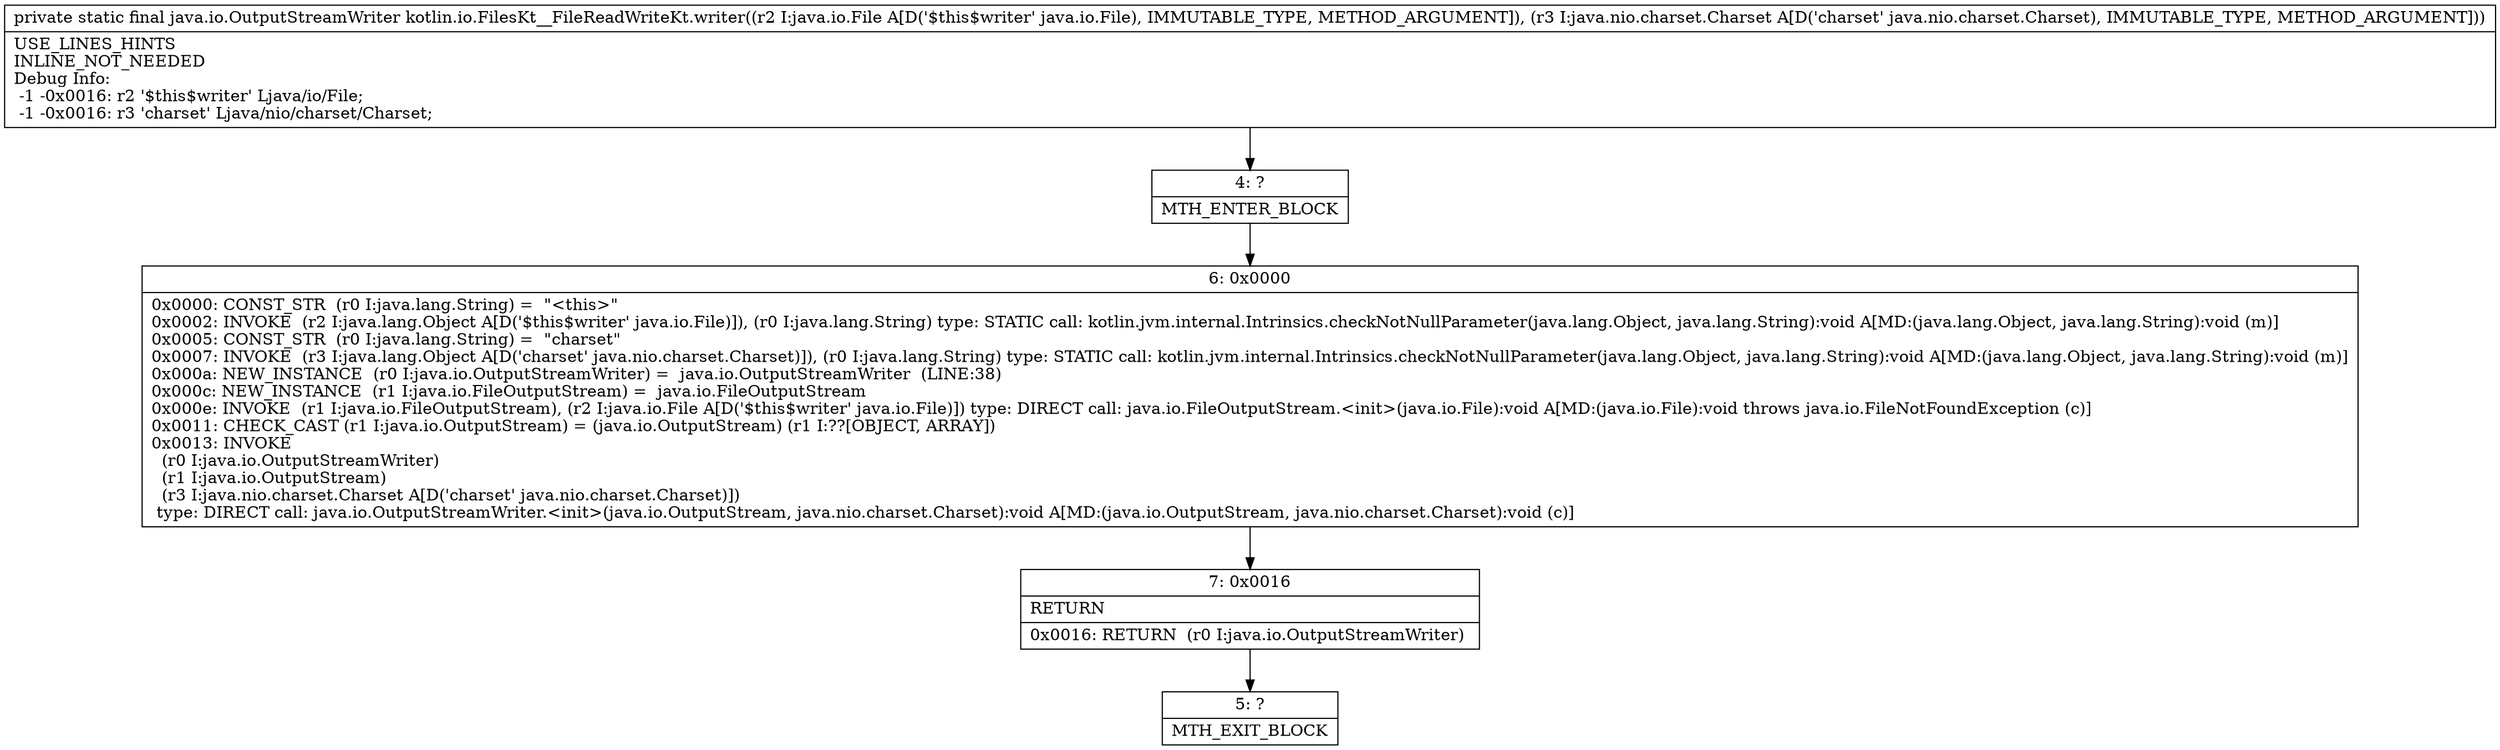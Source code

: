 digraph "CFG forkotlin.io.FilesKt__FileReadWriteKt.writer(Ljava\/io\/File;Ljava\/nio\/charset\/Charset;)Ljava\/io\/OutputStreamWriter;" {
Node_4 [shape=record,label="{4\:\ ?|MTH_ENTER_BLOCK\l}"];
Node_6 [shape=record,label="{6\:\ 0x0000|0x0000: CONST_STR  (r0 I:java.lang.String) =  \"\<this\>\" \l0x0002: INVOKE  (r2 I:java.lang.Object A[D('$this$writer' java.io.File)]), (r0 I:java.lang.String) type: STATIC call: kotlin.jvm.internal.Intrinsics.checkNotNullParameter(java.lang.Object, java.lang.String):void A[MD:(java.lang.Object, java.lang.String):void (m)]\l0x0005: CONST_STR  (r0 I:java.lang.String) =  \"charset\" \l0x0007: INVOKE  (r3 I:java.lang.Object A[D('charset' java.nio.charset.Charset)]), (r0 I:java.lang.String) type: STATIC call: kotlin.jvm.internal.Intrinsics.checkNotNullParameter(java.lang.Object, java.lang.String):void A[MD:(java.lang.Object, java.lang.String):void (m)]\l0x000a: NEW_INSTANCE  (r0 I:java.io.OutputStreamWriter) =  java.io.OutputStreamWriter  (LINE:38)\l0x000c: NEW_INSTANCE  (r1 I:java.io.FileOutputStream) =  java.io.FileOutputStream \l0x000e: INVOKE  (r1 I:java.io.FileOutputStream), (r2 I:java.io.File A[D('$this$writer' java.io.File)]) type: DIRECT call: java.io.FileOutputStream.\<init\>(java.io.File):void A[MD:(java.io.File):void throws java.io.FileNotFoundException (c)]\l0x0011: CHECK_CAST (r1 I:java.io.OutputStream) = (java.io.OutputStream) (r1 I:??[OBJECT, ARRAY]) \l0x0013: INVOKE  \l  (r0 I:java.io.OutputStreamWriter)\l  (r1 I:java.io.OutputStream)\l  (r3 I:java.nio.charset.Charset A[D('charset' java.nio.charset.Charset)])\l type: DIRECT call: java.io.OutputStreamWriter.\<init\>(java.io.OutputStream, java.nio.charset.Charset):void A[MD:(java.io.OutputStream, java.nio.charset.Charset):void (c)]\l}"];
Node_7 [shape=record,label="{7\:\ 0x0016|RETURN\l|0x0016: RETURN  (r0 I:java.io.OutputStreamWriter) \l}"];
Node_5 [shape=record,label="{5\:\ ?|MTH_EXIT_BLOCK\l}"];
MethodNode[shape=record,label="{private static final java.io.OutputStreamWriter kotlin.io.FilesKt__FileReadWriteKt.writer((r2 I:java.io.File A[D('$this$writer' java.io.File), IMMUTABLE_TYPE, METHOD_ARGUMENT]), (r3 I:java.nio.charset.Charset A[D('charset' java.nio.charset.Charset), IMMUTABLE_TYPE, METHOD_ARGUMENT]))  | USE_LINES_HINTS\lINLINE_NOT_NEEDED\lDebug Info:\l  \-1 \-0x0016: r2 '$this$writer' Ljava\/io\/File;\l  \-1 \-0x0016: r3 'charset' Ljava\/nio\/charset\/Charset;\l}"];
MethodNode -> Node_4;Node_4 -> Node_6;
Node_6 -> Node_7;
Node_7 -> Node_5;
}

